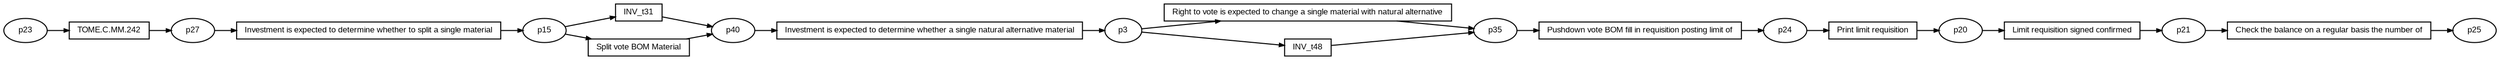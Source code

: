 digraph G {ranksep=".3"; fontsize="8"; remincross=true; margin="0.0,0.0"; fontname="Arial";rankdir="LR"; 
edge [arrowsize="0.5"];
node [height=".2",width=".2",fontname="Arial",fontsize="8"];
t0 [shape="box",label="INV_t31"];
t1 [shape="box",label="Limit requisition signed confirmed"];
t2 [shape="box",label="Investment is expected to determine whether to split a single material"];
t3 [shape="box",label="Pushdown vote BOM fill in requisition posting limit of"];
t4 [shape="box",label="Right to vote is expected to change a single material with natural alternative"];
t5 [shape="box",label="Print limit requisition"];
t6 [shape="box",label="Split vote BOM Material"];
t7 [shape="box",label="TOME.C.MM.242"];
t8 [shape="box",label="Investment is expected to determine whether a single natural alternative material"];
t9 [shape="box",label="Check the balance on a regular basis the number of"];
t10 [shape="box",label="INV_t48"];
p0 [shape="oval",label="p35"];
p1 [shape="oval",label="p25"];
p2 [shape="oval",label="p23"];
p3 [shape="oval",label="p15"];
p4 [shape="oval",label="p3"];
p5 [shape="oval",label="p20"];
p6 [shape="oval",label="p24"];
p7 [shape="oval",label="p21"];
p8 [shape="oval",label="p27"];
p9 [shape="oval",label="p40"];
p4 -> t10[label=""];
p8 -> t2[label=""];
t9 -> p1[label=""];
p7 -> t9[label=""];
p9 -> t8[label=""];
t6 -> p9[label=""];
p0 -> t3[label=""];
p6 -> t5[label=""];
p3 -> t6[label=""];
t2 -> p3[label=""];
t7 -> p8[label=""];
t3 -> p6[label=""];
t8 -> p4[label=""];
p3 -> t0[label=""];
t5 -> p5[label=""];
p4 -> t4[label=""];
p5 -> t1[label=""];
t4 -> p0[label=""];
p2 -> t7[label=""];
t10 -> p0[label=""];
t1 -> p7[label=""];
t0 -> p9[label=""];
}
